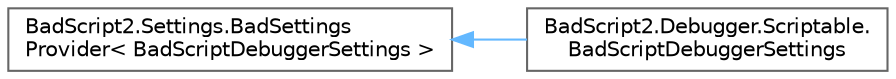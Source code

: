 digraph "Graphical Class Hierarchy"
{
 // LATEX_PDF_SIZE
  bgcolor="transparent";
  edge [fontname=Helvetica,fontsize=10,labelfontname=Helvetica,labelfontsize=10];
  node [fontname=Helvetica,fontsize=10,shape=box,height=0.2,width=0.4];
  rankdir="LR";
  Node0 [id="Node000000",label="BadScript2.Settings.BadSettings\lProvider\< BadScriptDebuggerSettings \>",height=0.2,width=0.4,color="grey40", fillcolor="white", style="filled",URL="$class_bad_script2_1_1_settings_1_1_bad_settings_provider.html",tooltip=" "];
  Node0 -> Node1 [id="edge309_Node000000_Node000001",dir="back",color="steelblue1",style="solid",tooltip=" "];
  Node1 [id="Node000001",label="BadScript2.Debugger.Scriptable.\lBadScriptDebuggerSettings",height=0.2,width=0.4,color="grey40", fillcolor="white", style="filled",URL="$class_bad_script2_1_1_debugger_1_1_scriptable_1_1_bad_script_debugger_settings.html",tooltip=" "];
}
